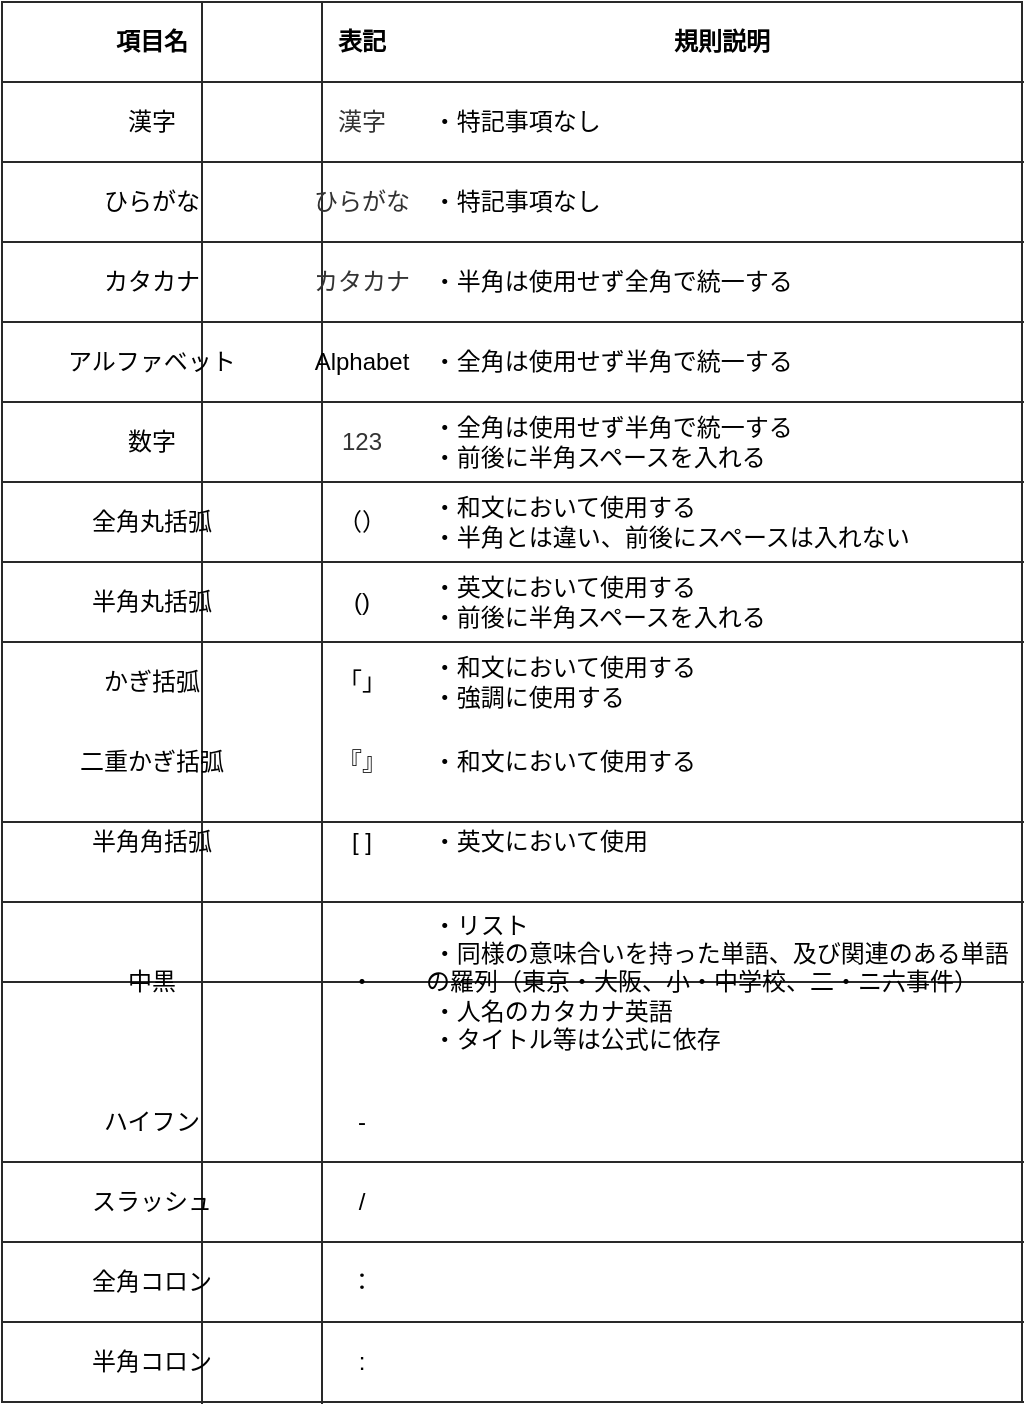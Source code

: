 <mxfile>
    <diagram id="0rvvXxk_oStYaVxAjFsa" name="Page-1">
        <mxGraphModel dx="1374" dy="790" grid="1" gridSize="10" guides="1" tooltips="1" connect="1" arrows="1" fold="1" page="1" pageScale="1" pageWidth="1200" pageHeight="1920" math="0" shadow="0">
            <root>
                <mxCell id="0"/>
                <mxCell id="1" parent="0"/>
                <mxCell id="cO8qcHhTtld1iEbsKXGY-1" value="" style="shape=table;startSize=0;container=1;collapsible=0;childLayout=tableLayout;fontSize=12;strokeColor=#292929;" parent="1" vertex="1">
                    <mxGeometry x="340" y="310" width="510" height="700.0" as="geometry"/>
                </mxCell>
                <mxCell id="cO8qcHhTtld1iEbsKXGY-32" style="shape=partialRectangle;collapsible=0;dropTarget=0;pointerEvents=0;fillColor=none;top=0;left=0;bottom=0;right=0;points=[[0,0.5],[1,0.5]];portConstraint=eastwest;fontSize=12;fontStyle=1;strokeColor=#292929;" parent="cO8qcHhTtld1iEbsKXGY-1" vertex="1">
                    <mxGeometry width="510" height="40" as="geometry"/>
                </mxCell>
                <mxCell id="cO8qcHhTtld1iEbsKXGY-33" value="項目名" style="shape=partialRectangle;html=1;whiteSpace=wrap;connectable=0;overflow=hidden;fillColor=none;top=0;left=0;bottom=0;right=0;pointerEvents=1;fontSize=12;fontStyle=1;strokeColor=#292929;" parent="cO8qcHhTtld1iEbsKXGY-32" vertex="1">
                    <mxGeometry width="150" height="40" as="geometry">
                        <mxRectangle width="100" height="40" as="alternateBounds"/>
                    </mxGeometry>
                </mxCell>
                <mxCell id="cO8qcHhTtld1iEbsKXGY-35" value="表記" style="shape=partialRectangle;html=1;whiteSpace=wrap;connectable=0;overflow=hidden;fillColor=none;top=0;left=0;bottom=0;right=0;pointerEvents=1;fontSize=12;fontStyle=1;strokeColor=#292929;" parent="cO8qcHhTtld1iEbsKXGY-32" vertex="1">
                    <mxGeometry x="150" width="60" height="40" as="geometry">
                        <mxRectangle width="60" height="40" as="alternateBounds"/>
                    </mxGeometry>
                </mxCell>
                <mxCell id="cO8qcHhTtld1iEbsKXGY-34" value="規則説明" style="shape=partialRectangle;html=1;whiteSpace=wrap;connectable=0;overflow=hidden;fillColor=none;top=0;left=0;bottom=0;right=0;pointerEvents=1;align=center;verticalAlign=middle;fontSize=12;fontStyle=1;strokeColor=#292929;" parent="cO8qcHhTtld1iEbsKXGY-32" vertex="1">
                    <mxGeometry x="210" width="300" height="40" as="geometry">
                        <mxRectangle width="400" height="40" as="alternateBounds"/>
                    </mxGeometry>
                </mxCell>
                <mxCell id="cO8qcHhTtld1iEbsKXGY-2" value="" style="shape=partialRectangle;collapsible=0;dropTarget=0;pointerEvents=0;fillColor=none;top=0;left=0;bottom=0;right=0;points=[[0,0.5],[1,0.5]];portConstraint=eastwest;fontSize=12;strokeColor=#292929;" parent="cO8qcHhTtld1iEbsKXGY-1" vertex="1">
                    <mxGeometry y="40" width="510" height="40" as="geometry"/>
                </mxCell>
                <mxCell id="cO8qcHhTtld1iEbsKXGY-3" value="漢字" style="shape=partialRectangle;html=1;whiteSpace=wrap;connectable=0;overflow=hidden;fillColor=none;top=0;left=0;bottom=0;right=0;pointerEvents=1;fontSize=12;strokeColor=#292929;" parent="cO8qcHhTtld1iEbsKXGY-2" vertex="1">
                    <mxGeometry width="150" height="40" as="geometry">
                        <mxRectangle width="100" height="40" as="alternateBounds"/>
                    </mxGeometry>
                </mxCell>
                <mxCell id="cO8qcHhTtld1iEbsKXGY-36" value="漢字" style="shape=partialRectangle;html=1;whiteSpace=wrap;connectable=0;overflow=hidden;top=0;left=0;bottom=0;right=0;pointerEvents=1;labelBackgroundColor=none;fontColor=#333333;shadow=0;fontSize=12;strokeColor=#292929;fillColor=none;" parent="cO8qcHhTtld1iEbsKXGY-2" vertex="1">
                    <mxGeometry x="150" width="60" height="40" as="geometry">
                        <mxRectangle width="60" height="40" as="alternateBounds"/>
                    </mxGeometry>
                </mxCell>
                <mxCell id="cO8qcHhTtld1iEbsKXGY-4" value="&amp;nbsp;・特記事項なし" style="shape=partialRectangle;html=1;whiteSpace=wrap;connectable=0;overflow=hidden;fillColor=none;top=0;left=0;bottom=0;right=0;pointerEvents=1;align=left;verticalAlign=middle;fontSize=12;labelBorderColor=none;strokeColor=#292929;" parent="cO8qcHhTtld1iEbsKXGY-2" vertex="1">
                    <mxGeometry x="210" width="300" height="40" as="geometry">
                        <mxRectangle width="400" height="40" as="alternateBounds"/>
                    </mxGeometry>
                </mxCell>
                <mxCell id="cO8qcHhTtld1iEbsKXGY-14" style="shape=partialRectangle;collapsible=0;dropTarget=0;pointerEvents=0;fillColor=none;top=0;left=0;bottom=0;right=0;points=[[0,0.5],[1,0.5]];portConstraint=eastwest;fontSize=12;strokeColor=#292929;" parent="cO8qcHhTtld1iEbsKXGY-1" vertex="1">
                    <mxGeometry y="80" width="510" height="40" as="geometry"/>
                </mxCell>
                <mxCell id="cO8qcHhTtld1iEbsKXGY-15" value="ひらがな" style="shape=partialRectangle;html=1;whiteSpace=wrap;connectable=0;overflow=hidden;fillColor=none;top=0;left=0;bottom=0;right=0;pointerEvents=1;fontSize=12;strokeColor=#292929;" parent="cO8qcHhTtld1iEbsKXGY-14" vertex="1">
                    <mxGeometry width="150" height="40" as="geometry">
                        <mxRectangle width="100" height="40" as="alternateBounds"/>
                    </mxGeometry>
                </mxCell>
                <mxCell id="cO8qcHhTtld1iEbsKXGY-37" value="ひらがな" style="shape=partialRectangle;html=1;whiteSpace=wrap;connectable=0;overflow=hidden;top=0;left=0;bottom=0;right=0;pointerEvents=1;fontSize=12;fontColor=#333333;strokeColor=#292929;fillColor=none;" parent="cO8qcHhTtld1iEbsKXGY-14" vertex="1">
                    <mxGeometry x="150" width="60" height="40" as="geometry">
                        <mxRectangle width="60" height="40" as="alternateBounds"/>
                    </mxGeometry>
                </mxCell>
                <mxCell id="cO8qcHhTtld1iEbsKXGY-16" value="&amp;nbsp;・特記事項なし" style="shape=partialRectangle;html=1;whiteSpace=wrap;connectable=0;overflow=hidden;fillColor=none;top=0;left=0;bottom=0;right=0;pointerEvents=1;align=left;verticalAlign=middle;fontSize=12;strokeColor=#292929;" parent="cO8qcHhTtld1iEbsKXGY-14" vertex="1">
                    <mxGeometry x="210" width="300" height="40" as="geometry">
                        <mxRectangle width="400" height="40" as="alternateBounds"/>
                    </mxGeometry>
                </mxCell>
                <mxCell id="cO8qcHhTtld1iEbsKXGY-17" style="shape=partialRectangle;collapsible=0;dropTarget=0;pointerEvents=0;fillColor=none;top=0;left=0;bottom=0;right=0;points=[[0,0.5],[1,0.5]];portConstraint=eastwest;fontSize=12;strokeColor=#292929;" parent="cO8qcHhTtld1iEbsKXGY-1" vertex="1">
                    <mxGeometry y="120" width="510" height="40" as="geometry"/>
                </mxCell>
                <mxCell id="cO8qcHhTtld1iEbsKXGY-18" value="カタカナ" style="shape=partialRectangle;html=1;whiteSpace=wrap;connectable=0;overflow=hidden;fillColor=none;top=0;left=0;bottom=0;right=0;pointerEvents=1;fontSize=12;strokeColor=#292929;" parent="cO8qcHhTtld1iEbsKXGY-17" vertex="1">
                    <mxGeometry width="150" height="40" as="geometry">
                        <mxRectangle width="100" height="40" as="alternateBounds"/>
                    </mxGeometry>
                </mxCell>
                <mxCell id="cO8qcHhTtld1iEbsKXGY-38" value="カタカナ" style="shape=partialRectangle;html=1;whiteSpace=wrap;connectable=0;overflow=hidden;top=0;left=0;bottom=0;right=0;pointerEvents=1;fontSize=12;fontColor=#333333;strokeColor=#292929;fillColor=none;" parent="cO8qcHhTtld1iEbsKXGY-17" vertex="1">
                    <mxGeometry x="150" width="60" height="40" as="geometry">
                        <mxRectangle width="60" height="40" as="alternateBounds"/>
                    </mxGeometry>
                </mxCell>
                <mxCell id="cO8qcHhTtld1iEbsKXGY-19" value="&amp;nbsp;・半角は使用せず全角で統一する" style="shape=partialRectangle;html=1;whiteSpace=wrap;connectable=0;overflow=hidden;fillColor=none;top=0;left=0;bottom=0;right=0;pointerEvents=1;align=left;verticalAlign=middle;fontSize=12;strokeColor=#292929;" parent="cO8qcHhTtld1iEbsKXGY-17" vertex="1">
                    <mxGeometry x="210" width="300" height="40" as="geometry">
                        <mxRectangle width="400" height="40" as="alternateBounds"/>
                    </mxGeometry>
                </mxCell>
                <mxCell id="cO8qcHhTtld1iEbsKXGY-20" style="shape=partialRectangle;collapsible=0;dropTarget=0;pointerEvents=0;fillColor=none;top=0;left=0;bottom=0;right=0;points=[[0,0.5],[1,0.5]];portConstraint=eastwest;fontSize=12;strokeColor=#292929;" parent="cO8qcHhTtld1iEbsKXGY-1" vertex="1">
                    <mxGeometry y="160" width="510" height="40" as="geometry"/>
                </mxCell>
                <mxCell id="cO8qcHhTtld1iEbsKXGY-21" value="アルファベット" style="shape=partialRectangle;html=1;whiteSpace=wrap;connectable=0;overflow=hidden;fillColor=none;top=0;left=0;bottom=0;right=0;pointerEvents=1;fontSize=12;strokeColor=#292929;" parent="cO8qcHhTtld1iEbsKXGY-20" vertex="1">
                    <mxGeometry width="150" height="40" as="geometry">
                        <mxRectangle width="100" height="40" as="alternateBounds"/>
                    </mxGeometry>
                </mxCell>
                <mxCell id="cO8qcHhTtld1iEbsKXGY-39" value="&lt;span style=&quot;color: rgb(0 , 0 , 0)&quot;&gt;Alphabet&lt;/span&gt;" style="shape=partialRectangle;html=1;whiteSpace=wrap;connectable=0;overflow=hidden;top=0;left=0;bottom=0;right=0;pointerEvents=1;fontSize=12;fontColor=#333333;strokeColor=#292929;fillColor=none;" parent="cO8qcHhTtld1iEbsKXGY-20" vertex="1">
                    <mxGeometry x="150" width="60" height="40" as="geometry">
                        <mxRectangle width="60" height="40" as="alternateBounds"/>
                    </mxGeometry>
                </mxCell>
                <mxCell id="cO8qcHhTtld1iEbsKXGY-22" value="&amp;nbsp;・全角は使用せず半角で統一する" style="shape=partialRectangle;html=1;whiteSpace=wrap;connectable=0;overflow=hidden;fillColor=none;top=0;left=0;bottom=0;right=0;pointerEvents=1;align=left;verticalAlign=middle;fontSize=12;strokeColor=#292929;" parent="cO8qcHhTtld1iEbsKXGY-20" vertex="1">
                    <mxGeometry x="210" width="300" height="40" as="geometry">
                        <mxRectangle width="400" height="40" as="alternateBounds"/>
                    </mxGeometry>
                </mxCell>
                <mxCell id="cO8qcHhTtld1iEbsKXGY-23" style="shape=partialRectangle;collapsible=0;dropTarget=0;pointerEvents=0;fillColor=none;top=0;left=0;bottom=0;right=0;points=[[0,0.5],[1,0.5]];portConstraint=eastwest;fontSize=12;strokeColor=#292929;" parent="cO8qcHhTtld1iEbsKXGY-1" vertex="1">
                    <mxGeometry y="200" width="510" height="40" as="geometry"/>
                </mxCell>
                <mxCell id="cO8qcHhTtld1iEbsKXGY-24" value="数字" style="shape=partialRectangle;html=1;whiteSpace=wrap;connectable=0;overflow=hidden;fillColor=none;top=0;left=0;bottom=0;right=0;pointerEvents=1;fontSize=12;strokeColor=#292929;" parent="cO8qcHhTtld1iEbsKXGY-23" vertex="1">
                    <mxGeometry width="150" height="40" as="geometry">
                        <mxRectangle width="100" height="40" as="alternateBounds"/>
                    </mxGeometry>
                </mxCell>
                <mxCell id="cO8qcHhTtld1iEbsKXGY-40" value="123" style="shape=partialRectangle;html=1;whiteSpace=wrap;connectable=0;overflow=hidden;top=0;left=0;bottom=0;right=0;pointerEvents=1;fontSize=12;fontColor=#333333;strokeColor=#292929;fillColor=none;" parent="cO8qcHhTtld1iEbsKXGY-23" vertex="1">
                    <mxGeometry x="150" width="60" height="40" as="geometry">
                        <mxRectangle width="60" height="40" as="alternateBounds"/>
                    </mxGeometry>
                </mxCell>
                <mxCell id="cO8qcHhTtld1iEbsKXGY-25" value="&amp;nbsp;・全角は使用せず半角で統一する&lt;br&gt;&amp;nbsp;・前後に半角スペースを入れる" style="shape=partialRectangle;html=1;whiteSpace=wrap;connectable=0;overflow=hidden;fillColor=none;top=0;left=0;bottom=0;right=0;pointerEvents=1;align=left;verticalAlign=middle;fontSize=12;strokeColor=#292929;" parent="cO8qcHhTtld1iEbsKXGY-23" vertex="1">
                    <mxGeometry x="210" width="300" height="40" as="geometry">
                        <mxRectangle width="400" height="40" as="alternateBounds"/>
                    </mxGeometry>
                </mxCell>
                <mxCell id="cO8qcHhTtld1iEbsKXGY-29" style="shape=partialRectangle;collapsible=0;dropTarget=0;pointerEvents=0;fillColor=none;top=0;left=0;bottom=0;right=0;points=[[0,0.5],[1,0.5]];portConstraint=eastwest;fontSize=12;strokeColor=#292929;" parent="cO8qcHhTtld1iEbsKXGY-1" vertex="1">
                    <mxGeometry y="240" width="510" height="40" as="geometry"/>
                </mxCell>
                <mxCell id="cO8qcHhTtld1iEbsKXGY-30" value="全角丸括弧" style="shape=partialRectangle;html=1;whiteSpace=wrap;connectable=0;overflow=hidden;fillColor=none;top=0;left=0;bottom=0;right=0;pointerEvents=1;fontSize=12;strokeColor=#292929;" parent="cO8qcHhTtld1iEbsKXGY-29" vertex="1">
                    <mxGeometry width="150" height="40" as="geometry">
                        <mxRectangle width="100" height="40" as="alternateBounds"/>
                    </mxGeometry>
                </mxCell>
                <mxCell id="cO8qcHhTtld1iEbsKXGY-42" value="（）" style="shape=partialRectangle;html=1;whiteSpace=wrap;connectable=0;overflow=hidden;fillColor=none;top=0;left=0;bottom=0;right=0;pointerEvents=1;fontSize=12;strokeColor=#292929;" parent="cO8qcHhTtld1iEbsKXGY-29" vertex="1">
                    <mxGeometry x="150" width="60" height="40" as="geometry">
                        <mxRectangle width="60" height="40" as="alternateBounds"/>
                    </mxGeometry>
                </mxCell>
                <mxCell id="cO8qcHhTtld1iEbsKXGY-31" value="&amp;nbsp;・和文において使用する&lt;br style=&quot;font-size: 12px&quot;&gt;&amp;nbsp;・半角とは違い、前後にスペースは入れない" style="shape=partialRectangle;html=1;whiteSpace=wrap;connectable=0;overflow=hidden;fillColor=none;top=0;left=0;bottom=0;right=0;pointerEvents=1;align=left;verticalAlign=middle;fontSize=12;strokeColor=#292929;" parent="cO8qcHhTtld1iEbsKXGY-29" vertex="1">
                    <mxGeometry x="210" width="300" height="40" as="geometry">
                        <mxRectangle width="400" height="40" as="alternateBounds"/>
                    </mxGeometry>
                </mxCell>
                <mxCell id="cO8qcHhTtld1iEbsKXGY-26" style="shape=partialRectangle;collapsible=0;dropTarget=0;pointerEvents=0;fillColor=none;top=0;left=0;bottom=0;right=0;points=[[0,0.5],[1,0.5]];portConstraint=eastwest;fontSize=12;strokeColor=#292929;" parent="cO8qcHhTtld1iEbsKXGY-1" vertex="1">
                    <mxGeometry y="280" width="510" height="40" as="geometry"/>
                </mxCell>
                <mxCell id="cO8qcHhTtld1iEbsKXGY-27" value="半角丸括弧" style="shape=partialRectangle;html=1;whiteSpace=wrap;connectable=0;overflow=hidden;fillColor=none;top=0;left=0;bottom=0;right=0;pointerEvents=1;fontSize=12;strokeColor=#292929;" parent="cO8qcHhTtld1iEbsKXGY-26" vertex="1">
                    <mxGeometry width="150" height="40" as="geometry">
                        <mxRectangle width="100" height="40" as="alternateBounds"/>
                    </mxGeometry>
                </mxCell>
                <mxCell id="cO8qcHhTtld1iEbsKXGY-41" value="()" style="shape=partialRectangle;html=1;whiteSpace=wrap;connectable=0;overflow=hidden;fillColor=none;top=0;left=0;bottom=0;right=0;pointerEvents=1;fontSize=12;strokeColor=#292929;" parent="cO8qcHhTtld1iEbsKXGY-26" vertex="1">
                    <mxGeometry x="150" width="60" height="40" as="geometry">
                        <mxRectangle width="60" height="40" as="alternateBounds"/>
                    </mxGeometry>
                </mxCell>
                <mxCell id="cO8qcHhTtld1iEbsKXGY-28" value="&amp;nbsp;・英文において使用する&lt;br style=&quot;font-size: 12px&quot;&gt;&amp;nbsp;・前後に半角スペースを入れる" style="shape=partialRectangle;html=1;whiteSpace=wrap;connectable=0;overflow=hidden;fillColor=none;top=0;left=0;bottom=0;right=0;pointerEvents=1;align=left;verticalAlign=middle;fontSize=12;strokeColor=#292929;" parent="cO8qcHhTtld1iEbsKXGY-26" vertex="1">
                    <mxGeometry x="210" width="300" height="40" as="geometry">
                        <mxRectangle width="400" height="40" as="alternateBounds"/>
                    </mxGeometry>
                </mxCell>
                <mxCell id="2" style="shape=partialRectangle;collapsible=0;dropTarget=0;pointerEvents=0;fillColor=none;top=0;left=0;bottom=0;right=0;points=[[0,0.5],[1,0.5]];portConstraint=eastwest;fontSize=12;strokeColor=#292929;" parent="cO8qcHhTtld1iEbsKXGY-1" vertex="1">
                    <mxGeometry y="320" width="510" height="40" as="geometry"/>
                </mxCell>
                <mxCell id="3" value="かぎ括弧" style="shape=partialRectangle;html=1;whiteSpace=wrap;connectable=0;overflow=hidden;fillColor=none;top=0;left=0;bottom=0;right=0;pointerEvents=1;fontSize=12;strokeColor=#292929;" parent="2" vertex="1">
                    <mxGeometry width="150" height="40" as="geometry">
                        <mxRectangle width="100" height="90" as="alternateBounds"/>
                    </mxGeometry>
                </mxCell>
                <mxCell id="4" value="「」" style="shape=partialRectangle;html=1;whiteSpace=wrap;connectable=0;overflow=hidden;fillColor=none;top=0;left=0;bottom=0;right=0;pointerEvents=1;fontSize=12;strokeColor=#292929;" parent="2" vertex="1">
                    <mxGeometry x="150" width="60" height="40" as="geometry">
                        <mxRectangle width="60" height="90" as="alternateBounds"/>
                    </mxGeometry>
                </mxCell>
                <mxCell id="5" value="&amp;nbsp;・和文において使用する&lt;br&gt;&amp;nbsp;・強調に使用する" style="shape=partialRectangle;html=1;whiteSpace=wrap;connectable=0;overflow=hidden;fillColor=none;top=0;left=0;bottom=0;right=0;pointerEvents=1;flipH=0;flipV=1;align=left;verticalAlign=middle;fontSize=12;strokeColor=#292929;" parent="2" vertex="1">
                    <mxGeometry x="210" width="300" height="40" as="geometry">
                        <mxRectangle width="400" height="90" as="alternateBounds"/>
                    </mxGeometry>
                </mxCell>
                <mxCell id="cO8qcHhTtld1iEbsKXGY-5" value="" style="shape=partialRectangle;collapsible=0;dropTarget=0;pointerEvents=0;fillColor=none;top=0;left=0;bottom=0;right=0;points=[[0,0.5],[1,0.5]];portConstraint=eastwest;fontSize=12;strokeColor=#292929;" parent="cO8qcHhTtld1iEbsKXGY-1" vertex="1">
                    <mxGeometry y="360" width="510" height="40" as="geometry"/>
                </mxCell>
                <mxCell id="cO8qcHhTtld1iEbsKXGY-6" value="二重かぎ括弧" style="shape=partialRectangle;html=1;whiteSpace=wrap;connectable=0;overflow=hidden;fillColor=none;top=0;left=0;bottom=0;right=0;pointerEvents=1;fontSize=12;strokeColor=#292929;" parent="cO8qcHhTtld1iEbsKXGY-5" vertex="1">
                    <mxGeometry width="150" height="40" as="geometry">
                        <mxRectangle width="100" height="40" as="alternateBounds"/>
                    </mxGeometry>
                </mxCell>
                <mxCell id="cO8qcHhTtld1iEbsKXGY-44" value="『』" style="shape=partialRectangle;html=1;whiteSpace=wrap;connectable=0;overflow=hidden;fillColor=none;top=0;left=0;bottom=0;right=0;pointerEvents=1;fontSize=12;strokeColor=#292929;" parent="cO8qcHhTtld1iEbsKXGY-5" vertex="1">
                    <mxGeometry x="150" width="60" height="40" as="geometry">
                        <mxRectangle width="60" height="40" as="alternateBounds"/>
                    </mxGeometry>
                </mxCell>
                <mxCell id="cO8qcHhTtld1iEbsKXGY-7" value="&amp;nbsp;・和文において使用する" style="shape=partialRectangle;html=1;whiteSpace=wrap;connectable=0;overflow=hidden;fillColor=none;top=0;left=0;bottom=0;right=0;pointerEvents=1;align=left;verticalAlign=middle;fontSize=12;strokeColor=#292929;" parent="cO8qcHhTtld1iEbsKXGY-5" vertex="1">
                    <mxGeometry x="210" width="300" height="40" as="geometry">
                        <mxRectangle width="400" height="40" as="alternateBounds"/>
                    </mxGeometry>
                </mxCell>
                <mxCell id="6" style="shape=partialRectangle;collapsible=0;dropTarget=0;pointerEvents=0;fillColor=none;top=0;left=0;bottom=0;right=0;points=[[0,0.5],[1,0.5]];portConstraint=eastwest;fontSize=12;strokeColor=#292929;" parent="cO8qcHhTtld1iEbsKXGY-1" vertex="1">
                    <mxGeometry y="400" width="510" height="40" as="geometry"/>
                </mxCell>
                <mxCell id="7" value="半角角括弧" style="shape=partialRectangle;html=1;whiteSpace=wrap;connectable=0;overflow=hidden;fillColor=none;top=0;left=0;bottom=0;right=0;pointerEvents=1;fontSize=12;strokeColor=#292929;" parent="6" vertex="1">
                    <mxGeometry width="150" height="40" as="geometry">
                        <mxRectangle width="100" height="40" as="alternateBounds"/>
                    </mxGeometry>
                </mxCell>
                <mxCell id="8" value="[ ]" style="shape=partialRectangle;html=1;whiteSpace=wrap;connectable=0;overflow=hidden;fillColor=none;top=0;left=0;bottom=0;right=0;pointerEvents=1;fontSize=12;strokeColor=#292929;" parent="6" vertex="1">
                    <mxGeometry x="150" width="60" height="40" as="geometry">
                        <mxRectangle width="60" height="40" as="alternateBounds"/>
                    </mxGeometry>
                </mxCell>
                <mxCell id="9" value="&amp;nbsp;・英文において使用" style="shape=partialRectangle;html=1;whiteSpace=wrap;connectable=0;overflow=hidden;fillColor=none;top=0;left=0;bottom=0;right=0;pointerEvents=1;align=left;verticalAlign=middle;fontSize=12;strokeColor=#292929;" parent="6" vertex="1">
                    <mxGeometry x="210" width="300" height="40" as="geometry">
                        <mxRectangle width="400" height="40" as="alternateBounds"/>
                    </mxGeometry>
                </mxCell>
                <mxCell id="cO8qcHhTtld1iEbsKXGY-8" value="" style="shape=partialRectangle;collapsible=0;dropTarget=0;pointerEvents=0;fillColor=none;top=0;left=0;bottom=0;right=0;points=[[0,0.5],[1,0.5]];portConstraint=eastwest;fontSize=12;strokeColor=#292929;" parent="cO8qcHhTtld1iEbsKXGY-1" vertex="1">
                    <mxGeometry y="440" width="510" height="100" as="geometry"/>
                </mxCell>
                <mxCell id="cO8qcHhTtld1iEbsKXGY-9" value="中黒" style="shape=partialRectangle;html=1;whiteSpace=wrap;connectable=0;overflow=hidden;fillColor=none;top=0;left=0;bottom=0;right=0;pointerEvents=1;fontSize=12;strokeColor=#292929;" parent="cO8qcHhTtld1iEbsKXGY-8" vertex="1">
                    <mxGeometry width="150" height="100" as="geometry">
                        <mxRectangle width="100" height="90" as="alternateBounds"/>
                    </mxGeometry>
                </mxCell>
                <mxCell id="cO8qcHhTtld1iEbsKXGY-43" value="・" style="shape=partialRectangle;html=1;whiteSpace=wrap;connectable=0;overflow=hidden;fillColor=none;top=0;left=0;bottom=0;right=0;pointerEvents=1;fontSize=12;strokeColor=#292929;" parent="cO8qcHhTtld1iEbsKXGY-8" vertex="1">
                    <mxGeometry x="150" width="60" height="100" as="geometry">
                        <mxRectangle width="60" height="90" as="alternateBounds"/>
                    </mxGeometry>
                </mxCell>
                <mxCell id="cO8qcHhTtld1iEbsKXGY-10" value="&amp;nbsp;・リスト&lt;br style=&quot;font-size: 12px&quot;&gt;&amp;nbsp;・同様の意味合いを持った単語、及び関連のある単語の羅列（東京・大阪、小・中学校、二・ニ六事件）&lt;br style=&quot;font-size: 12px&quot;&gt;&amp;nbsp;・人名のカタカナ英語&lt;br style=&quot;font-size: 12px&quot;&gt;&amp;nbsp;・タイトル等は公式に依存" style="shape=partialRectangle;html=1;whiteSpace=wrap;connectable=0;overflow=hidden;fillColor=none;top=0;left=0;bottom=0;right=0;pointerEvents=1;flipH=0;flipV=1;align=left;verticalAlign=middle;fontSize=12;strokeColor=#292929;" parent="cO8qcHhTtld1iEbsKXGY-8" vertex="1">
                    <mxGeometry x="210" width="300" height="100" as="geometry">
                        <mxRectangle width="400" height="90" as="alternateBounds"/>
                    </mxGeometry>
                </mxCell>
                <mxCell id="cO8qcHhTtld1iEbsKXGY-11" value="" style="shape=partialRectangle;collapsible=0;dropTarget=0;pointerEvents=0;fillColor=none;top=0;left=0;bottom=0;right=0;points=[[0,0.5],[1,0.5]];portConstraint=eastwest;fontSize=12;strokeColor=#292929;" parent="cO8qcHhTtld1iEbsKXGY-1" vertex="1">
                    <mxGeometry y="540" width="510" height="40" as="geometry"/>
                </mxCell>
                <mxCell id="cO8qcHhTtld1iEbsKXGY-12" value="ハイフン" style="shape=partialRectangle;html=1;whiteSpace=wrap;connectable=0;overflow=hidden;fillColor=none;top=0;left=0;bottom=0;right=0;pointerEvents=1;fontSize=12;strokeColor=#292929;" parent="cO8qcHhTtld1iEbsKXGY-11" vertex="1">
                    <mxGeometry width="150" height="40" as="geometry">
                        <mxRectangle width="100" height="40" as="alternateBounds"/>
                    </mxGeometry>
                </mxCell>
                <mxCell id="cO8qcHhTtld1iEbsKXGY-45" value="-" style="shape=partialRectangle;html=1;whiteSpace=wrap;connectable=0;overflow=hidden;fillColor=none;top=0;left=0;bottom=0;right=0;pointerEvents=1;fontSize=12;strokeColor=#292929;" parent="cO8qcHhTtld1iEbsKXGY-11" vertex="1">
                    <mxGeometry x="150" width="60" height="40" as="geometry">
                        <mxRectangle width="60" height="40" as="alternateBounds"/>
                    </mxGeometry>
                </mxCell>
                <mxCell id="cO8qcHhTtld1iEbsKXGY-13" value="" style="shape=partialRectangle;html=1;whiteSpace=wrap;connectable=0;overflow=hidden;fillColor=none;top=0;left=0;bottom=0;right=0;pointerEvents=1;align=left;verticalAlign=middle;fontSize=12;strokeColor=#292929;" parent="cO8qcHhTtld1iEbsKXGY-11" vertex="1">
                    <mxGeometry x="210" width="300" height="40" as="geometry">
                        <mxRectangle width="400" height="40" as="alternateBounds"/>
                    </mxGeometry>
                </mxCell>
                <mxCell id="14" style="shape=partialRectangle;collapsible=0;dropTarget=0;pointerEvents=0;fillColor=none;top=0;left=0;bottom=0;right=0;points=[[0,0.5],[1,0.5]];portConstraint=eastwest;fontSize=12;strokeColor=#292929;" parent="cO8qcHhTtld1iEbsKXGY-1" vertex="1">
                    <mxGeometry y="580" width="510" height="40" as="geometry"/>
                </mxCell>
                <mxCell id="15" value="スラッシュ" style="shape=partialRectangle;html=1;whiteSpace=wrap;connectable=0;overflow=hidden;fillColor=none;top=0;left=0;bottom=0;right=0;pointerEvents=1;fontSize=12;strokeColor=#292929;" parent="14" vertex="1">
                    <mxGeometry width="150" height="40" as="geometry">
                        <mxRectangle width="100" height="40" as="alternateBounds"/>
                    </mxGeometry>
                </mxCell>
                <mxCell id="16" value="/" style="shape=partialRectangle;html=1;whiteSpace=wrap;connectable=0;overflow=hidden;fillColor=none;top=0;left=0;bottom=0;right=0;pointerEvents=1;fontSize=12;strokeColor=#292929;" parent="14" vertex="1">
                    <mxGeometry x="150" width="60" height="40" as="geometry">
                        <mxRectangle width="60" height="40" as="alternateBounds"/>
                    </mxGeometry>
                </mxCell>
                <mxCell id="17" style="shape=partialRectangle;html=1;whiteSpace=wrap;connectable=0;overflow=hidden;fillColor=none;top=0;left=0;bottom=0;right=0;pointerEvents=1;align=left;verticalAlign=middle;fontSize=12;strokeColor=#292929;" parent="14" vertex="1">
                    <mxGeometry x="210" width="300" height="40" as="geometry">
                        <mxRectangle width="400" height="40" as="alternateBounds"/>
                    </mxGeometry>
                </mxCell>
                <mxCell id="18" style="shape=partialRectangle;collapsible=0;dropTarget=0;pointerEvents=0;fillColor=none;top=0;left=0;bottom=0;right=0;points=[[0,0.5],[1,0.5]];portConstraint=eastwest;fontSize=12;strokeColor=#292929;" parent="cO8qcHhTtld1iEbsKXGY-1" vertex="1">
                    <mxGeometry y="620" width="510" height="40" as="geometry"/>
                </mxCell>
                <mxCell id="19" value="全角コロン" style="shape=partialRectangle;html=1;whiteSpace=wrap;connectable=0;overflow=hidden;fillColor=none;top=0;left=0;bottom=0;right=0;pointerEvents=1;fontSize=12;strokeColor=#292929;" parent="18" vertex="1">
                    <mxGeometry width="150" height="40" as="geometry">
                        <mxRectangle width="100" height="40" as="alternateBounds"/>
                    </mxGeometry>
                </mxCell>
                <mxCell id="20" value="：" style="shape=partialRectangle;html=1;whiteSpace=wrap;connectable=0;overflow=hidden;fillColor=none;top=0;left=0;bottom=0;right=0;pointerEvents=1;fontSize=12;strokeColor=#292929;" parent="18" vertex="1">
                    <mxGeometry x="150" width="60" height="40" as="geometry">
                        <mxRectangle width="60" height="40" as="alternateBounds"/>
                    </mxGeometry>
                </mxCell>
                <mxCell id="21" style="shape=partialRectangle;html=1;whiteSpace=wrap;connectable=0;overflow=hidden;fillColor=none;top=0;left=0;bottom=0;right=0;pointerEvents=1;align=left;verticalAlign=middle;fontSize=12;strokeColor=#292929;" parent="18" vertex="1">
                    <mxGeometry x="210" width="300" height="40" as="geometry">
                        <mxRectangle width="400" height="40" as="alternateBounds"/>
                    </mxGeometry>
                </mxCell>
                <mxCell id="22" style="shape=partialRectangle;collapsible=0;dropTarget=0;pointerEvents=0;fillColor=none;top=0;left=0;bottom=0;right=0;points=[[0,0.5],[1,0.5]];portConstraint=eastwest;fontSize=12;strokeColor=#292929;" parent="cO8qcHhTtld1iEbsKXGY-1" vertex="1">
                    <mxGeometry y="660" width="510" height="40" as="geometry"/>
                </mxCell>
                <mxCell id="23" value="半角コロン" style="shape=partialRectangle;html=1;whiteSpace=wrap;connectable=0;overflow=hidden;fillColor=none;top=0;left=0;bottom=0;right=0;pointerEvents=1;fontSize=12;strokeColor=#292929;" parent="22" vertex="1">
                    <mxGeometry width="150" height="40" as="geometry">
                        <mxRectangle width="100" height="40" as="alternateBounds"/>
                    </mxGeometry>
                </mxCell>
                <mxCell id="24" value=":" style="shape=partialRectangle;html=1;whiteSpace=wrap;connectable=0;overflow=hidden;fillColor=none;top=0;left=0;bottom=0;right=0;pointerEvents=1;fontSize=12;strokeColor=#292929;" parent="22" vertex="1">
                    <mxGeometry x="150" width="60" height="40" as="geometry">
                        <mxRectangle width="60" height="40" as="alternateBounds"/>
                    </mxGeometry>
                </mxCell>
                <mxCell id="25" style="shape=partialRectangle;html=1;whiteSpace=wrap;connectable=0;overflow=hidden;fillColor=none;top=0;left=0;bottom=0;right=0;pointerEvents=1;align=left;verticalAlign=middle;fontSize=12;strokeColor=#292929;" parent="22" vertex="1">
                    <mxGeometry x="210" width="300" height="40" as="geometry">
                        <mxRectangle width="400" height="40" as="alternateBounds"/>
                    </mxGeometry>
                </mxCell>
            </root>
        </mxGraphModel>
    </diagram>
</mxfile>